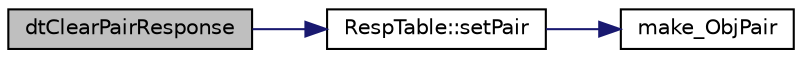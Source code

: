 digraph "dtClearPairResponse"
{
  edge [fontname="Helvetica",fontsize="10",labelfontname="Helvetica",labelfontsize="10"];
  node [fontname="Helvetica",fontsize="10",shape=record];
  rankdir="LR";
  Node1 [label="dtClearPairResponse",height=0.2,width=0.4,color="black", fillcolor="grey75", style="filled", fontcolor="black"];
  Node1 -> Node2 [color="midnightblue",fontsize="10",style="solid",fontname="Helvetica"];
  Node2 [label="RespTable::setPair",height=0.2,width=0.4,color="black", fillcolor="white", style="filled",URL="$class_resp_table.html#afd4b89a58b52b9cce927be44645ebe1e"];
  Node2 -> Node3 [color="midnightblue",fontsize="10",style="solid",fontname="Helvetica"];
  Node3 [label="make_ObjPair",height=0.2,width=0.4,color="black", fillcolor="white", style="filled",URL="$_resp_table_8h.html#a147bd3ff217bf73c38e94e7b61ddec43"];
}
